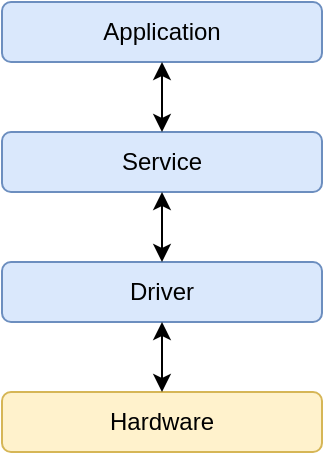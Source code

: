 <mxfile version="10.5.9" type="device"><diagram id="feNxjO6sN_GGWKf1CJ0a" name="Page-1"><mxGraphModel dx="840" dy="416" grid="1" gridSize="10" guides="1" tooltips="1" connect="1" arrows="1" fold="1" page="1" pageScale="1" pageWidth="827" pageHeight="1169" math="0" shadow="0"><root><mxCell id="0"/><mxCell id="1" parent="0"/><mxCell id="Fu3noEBdC6lzTlGZDk6E-1" value="Application" style="rounded=1;whiteSpace=wrap;html=1;fillColor=#dae8fc;strokeColor=#6c8ebf;gradientColor=none;" vertex="1" parent="1"><mxGeometry x="370" y="40" width="160" height="30" as="geometry"/></mxCell><mxCell id="Fu3noEBdC6lzTlGZDk6E-2" value="Service" style="rounded=1;whiteSpace=wrap;html=1;fillColor=#dae8fc;strokeColor=#6c8ebf;" vertex="1" parent="1"><mxGeometry x="370" y="105" width="160" height="30" as="geometry"/></mxCell><mxCell id="Fu3noEBdC6lzTlGZDk6E-3" value="Driver" style="rounded=1;whiteSpace=wrap;html=1;fillColor=#dae8fc;strokeColor=#6c8ebf;" vertex="1" parent="1"><mxGeometry x="370" y="170" width="160" height="30" as="geometry"/></mxCell><mxCell id="Fu3noEBdC6lzTlGZDk6E-4" value="Hardware&lt;br&gt;" style="rounded=1;whiteSpace=wrap;html=1;fillColor=#fff2cc;strokeColor=#d6b656;" vertex="1" parent="1"><mxGeometry x="370" y="235" width="160" height="30" as="geometry"/></mxCell><mxCell id="Fu3noEBdC6lzTlGZDk6E-6" value="" style="endArrow=classic;startArrow=classic;html=1;entryX=0.5;entryY=1;entryDx=0;entryDy=0;exitX=0.5;exitY=0;exitDx=0;exitDy=0;" edge="1" parent="1" source="Fu3noEBdC6lzTlGZDk6E-2" target="Fu3noEBdC6lzTlGZDk6E-1"><mxGeometry width="50" height="50" relative="1" as="geometry"><mxPoint x="360" y="370" as="sourcePoint"/><mxPoint x="410" y="320" as="targetPoint"/></mxGeometry></mxCell><mxCell id="Fu3noEBdC6lzTlGZDk6E-7" value="" style="endArrow=classic;startArrow=classic;html=1;entryX=0.5;entryY=1;entryDx=0;entryDy=0;exitX=0.5;exitY=0;exitDx=0;exitDy=0;" edge="1" parent="1" source="Fu3noEBdC6lzTlGZDk6E-3" target="Fu3noEBdC6lzTlGZDk6E-2"><mxGeometry width="50" height="50" relative="1" as="geometry"><mxPoint x="270" y="195" as="sourcePoint"/><mxPoint x="320" y="145" as="targetPoint"/></mxGeometry></mxCell><mxCell id="Fu3noEBdC6lzTlGZDk6E-8" value="" style="endArrow=classic;startArrow=classic;html=1;entryX=0.5;entryY=1;entryDx=0;entryDy=0;exitX=0.5;exitY=0;exitDx=0;exitDy=0;" edge="1" parent="1" source="Fu3noEBdC6lzTlGZDk6E-4" target="Fu3noEBdC6lzTlGZDk6E-3"><mxGeometry width="50" height="50" relative="1" as="geometry"><mxPoint x="370" y="320" as="sourcePoint"/><mxPoint x="420" y="270" as="targetPoint"/></mxGeometry></mxCell></root></mxGraphModel></diagram></mxfile>